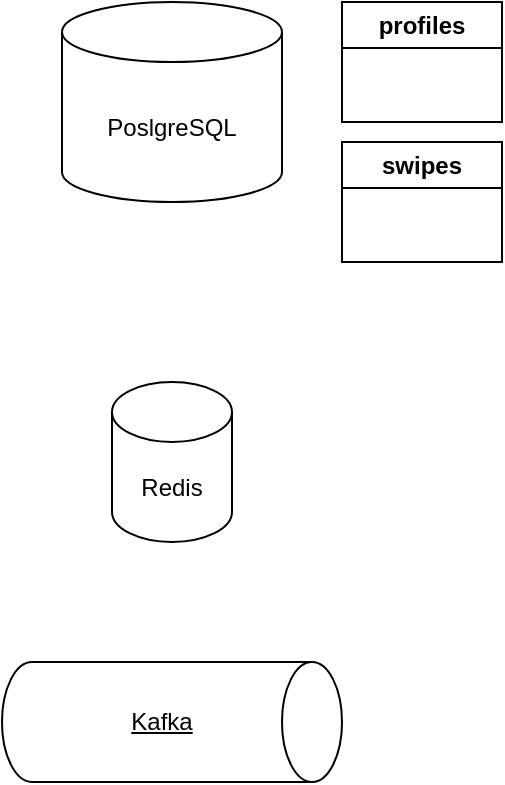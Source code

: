 <mxfile version="26.0.15">
  <diagram name="Page-1" id="CoTDWFha4LhTDb08zGJA">
    <mxGraphModel dx="611" dy="340" grid="1" gridSize="10" guides="1" tooltips="1" connect="1" arrows="1" fold="1" page="1" pageScale="1" pageWidth="4681" pageHeight="3300" math="0" shadow="0">
      <root>
        <mxCell id="0" />
        <mxCell id="1" parent="0" />
        <mxCell id="xQLuOkij8412rpGpJCvE-4" value="Redis" style="shape=cylinder3;whiteSpace=wrap;html=1;boundedLbl=1;backgroundOutline=1;size=15;" vertex="1" parent="1">
          <mxGeometry x="1265" y="650" width="60" height="80" as="geometry" />
        </mxCell>
        <mxCell id="xQLuOkij8412rpGpJCvE-7" value="" style="group" vertex="1" connectable="0" parent="1">
          <mxGeometry x="1210" y="790" width="170" height="60" as="geometry" />
        </mxCell>
        <mxCell id="xQLuOkij8412rpGpJCvE-8" value="" style="group" vertex="1" connectable="0" parent="xQLuOkij8412rpGpJCvE-7">
          <mxGeometry y="-3.553e-15" width="170" height="60" as="geometry" />
        </mxCell>
        <mxCell id="xQLuOkij8412rpGpJCvE-3" value="" style="shape=cylinder3;whiteSpace=wrap;html=1;boundedLbl=1;backgroundOutline=1;size=15;rotation=90;fontStyle=4" vertex="1" parent="xQLuOkij8412rpGpJCvE-8">
          <mxGeometry x="55" y="-55" width="60" height="170" as="geometry" />
        </mxCell>
        <mxCell id="xQLuOkij8412rpGpJCvE-5" value="Kafka" style="text;html=1;align=center;verticalAlign=middle;whiteSpace=wrap;rounded=0;fontStyle=4" vertex="1" parent="xQLuOkij8412rpGpJCvE-8">
          <mxGeometry x="50" y="15.0" width="60" height="30" as="geometry" />
        </mxCell>
        <mxCell id="xQLuOkij8412rpGpJCvE-11" value="" style="group" vertex="1" connectable="0" parent="1">
          <mxGeometry x="1240" y="460" width="220" height="130" as="geometry" />
        </mxCell>
        <mxCell id="xQLuOkij8412rpGpJCvE-2" value="PoslgreSQL" style="shape=cylinder3;whiteSpace=wrap;html=1;boundedLbl=1;backgroundOutline=1;size=15;" vertex="1" parent="xQLuOkij8412rpGpJCvE-11">
          <mxGeometry width="110" height="100" as="geometry" />
        </mxCell>
        <mxCell id="xQLuOkij8412rpGpJCvE-9" value="profiles" style="swimlane;whiteSpace=wrap;html=1;" vertex="1" parent="xQLuOkij8412rpGpJCvE-11">
          <mxGeometry x="140" width="80" height="60" as="geometry" />
        </mxCell>
        <mxCell id="xQLuOkij8412rpGpJCvE-10" value="swipes" style="swimlane;whiteSpace=wrap;html=1;" vertex="1" parent="xQLuOkij8412rpGpJCvE-11">
          <mxGeometry x="140" y="70" width="80" height="60" as="geometry" />
        </mxCell>
      </root>
    </mxGraphModel>
  </diagram>
</mxfile>
